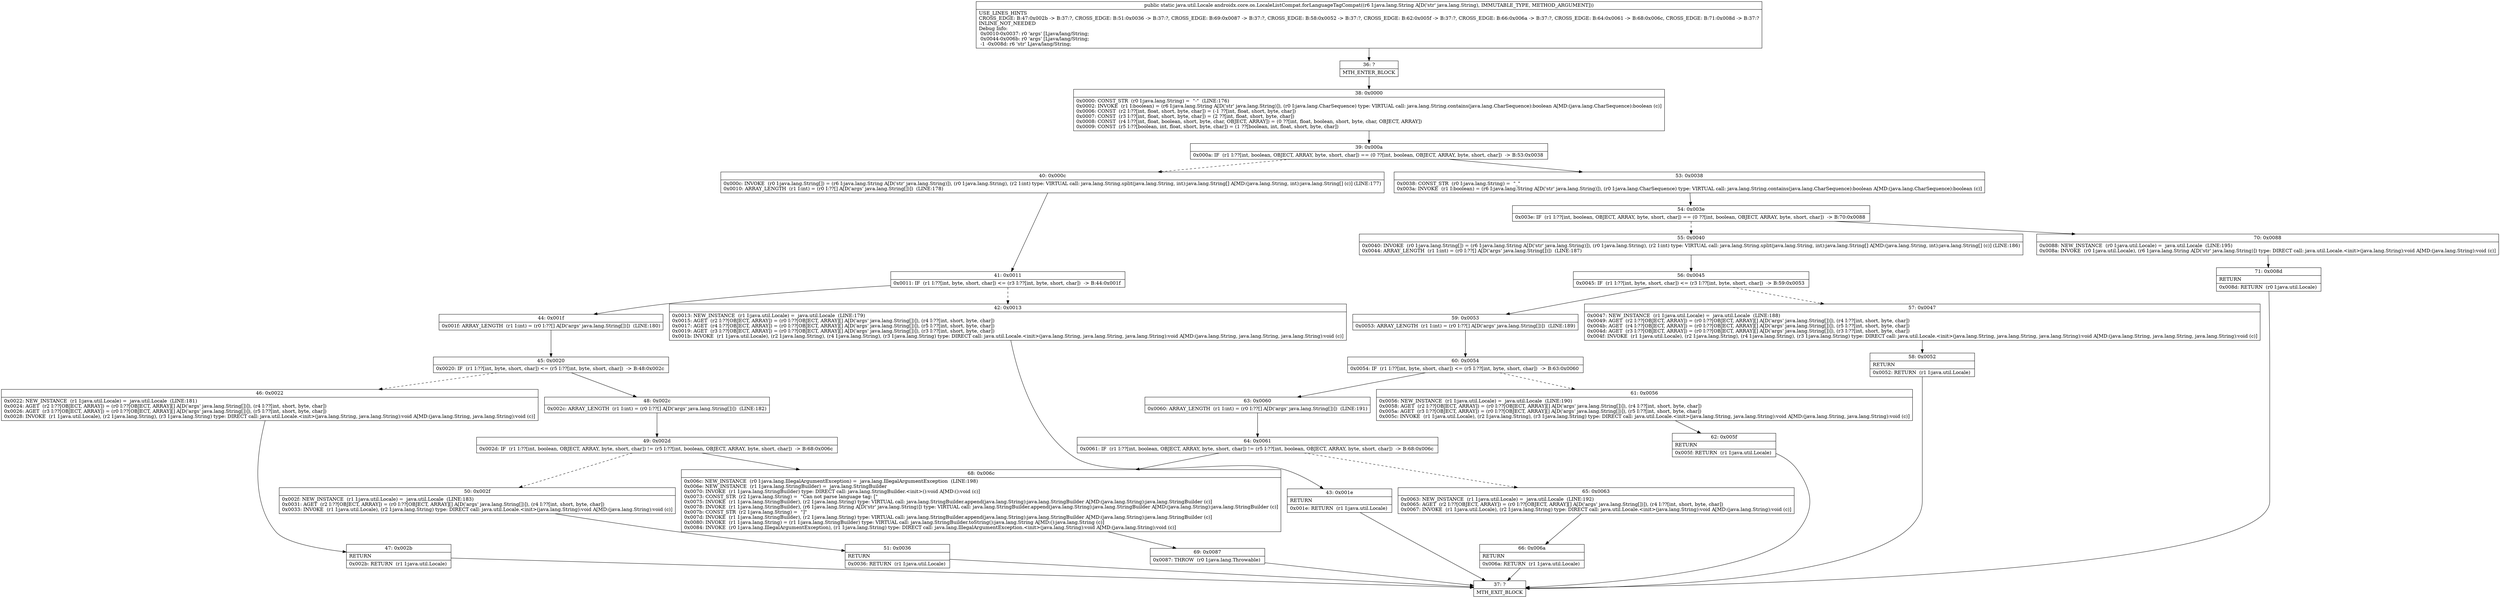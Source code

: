 digraph "CFG forandroidx.core.os.LocaleListCompat.forLanguageTagCompat(Ljava\/lang\/String;)Ljava\/util\/Locale;" {
Node_36 [shape=record,label="{36\:\ ?|MTH_ENTER_BLOCK\l}"];
Node_38 [shape=record,label="{38\:\ 0x0000|0x0000: CONST_STR  (r0 I:java.lang.String) =  \"\-\"  (LINE:176)\l0x0002: INVOKE  (r1 I:boolean) = (r6 I:java.lang.String A[D('str' java.lang.String)]), (r0 I:java.lang.CharSequence) type: VIRTUAL call: java.lang.String.contains(java.lang.CharSequence):boolean A[MD:(java.lang.CharSequence):boolean (c)]\l0x0006: CONST  (r2 I:??[int, float, short, byte, char]) = (\-1 ??[int, float, short, byte, char]) \l0x0007: CONST  (r3 I:??[int, float, short, byte, char]) = (2 ??[int, float, short, byte, char]) \l0x0008: CONST  (r4 I:??[int, float, boolean, short, byte, char, OBJECT, ARRAY]) = (0 ??[int, float, boolean, short, byte, char, OBJECT, ARRAY]) \l0x0009: CONST  (r5 I:??[boolean, int, float, short, byte, char]) = (1 ??[boolean, int, float, short, byte, char]) \l}"];
Node_39 [shape=record,label="{39\:\ 0x000a|0x000a: IF  (r1 I:??[int, boolean, OBJECT, ARRAY, byte, short, char]) == (0 ??[int, boolean, OBJECT, ARRAY, byte, short, char])  \-\> B:53:0x0038 \l}"];
Node_40 [shape=record,label="{40\:\ 0x000c|0x000c: INVOKE  (r0 I:java.lang.String[]) = (r6 I:java.lang.String A[D('str' java.lang.String)]), (r0 I:java.lang.String), (r2 I:int) type: VIRTUAL call: java.lang.String.split(java.lang.String, int):java.lang.String[] A[MD:(java.lang.String, int):java.lang.String[] (c)] (LINE:177)\l0x0010: ARRAY_LENGTH  (r1 I:int) = (r0 I:??[] A[D('args' java.lang.String[])])  (LINE:178)\l}"];
Node_41 [shape=record,label="{41\:\ 0x0011|0x0011: IF  (r1 I:??[int, byte, short, char]) \<= (r3 I:??[int, byte, short, char])  \-\> B:44:0x001f \l}"];
Node_42 [shape=record,label="{42\:\ 0x0013|0x0013: NEW_INSTANCE  (r1 I:java.util.Locale) =  java.util.Locale  (LINE:179)\l0x0015: AGET  (r2 I:??[OBJECT, ARRAY]) = (r0 I:??[OBJECT, ARRAY][] A[D('args' java.lang.String[])]), (r4 I:??[int, short, byte, char]) \l0x0017: AGET  (r4 I:??[OBJECT, ARRAY]) = (r0 I:??[OBJECT, ARRAY][] A[D('args' java.lang.String[])]), (r5 I:??[int, short, byte, char]) \l0x0019: AGET  (r3 I:??[OBJECT, ARRAY]) = (r0 I:??[OBJECT, ARRAY][] A[D('args' java.lang.String[])]), (r3 I:??[int, short, byte, char]) \l0x001b: INVOKE  (r1 I:java.util.Locale), (r2 I:java.lang.String), (r4 I:java.lang.String), (r3 I:java.lang.String) type: DIRECT call: java.util.Locale.\<init\>(java.lang.String, java.lang.String, java.lang.String):void A[MD:(java.lang.String, java.lang.String, java.lang.String):void (c)]\l}"];
Node_43 [shape=record,label="{43\:\ 0x001e|RETURN\l|0x001e: RETURN  (r1 I:java.util.Locale) \l}"];
Node_37 [shape=record,label="{37\:\ ?|MTH_EXIT_BLOCK\l}"];
Node_44 [shape=record,label="{44\:\ 0x001f|0x001f: ARRAY_LENGTH  (r1 I:int) = (r0 I:??[] A[D('args' java.lang.String[])])  (LINE:180)\l}"];
Node_45 [shape=record,label="{45\:\ 0x0020|0x0020: IF  (r1 I:??[int, byte, short, char]) \<= (r5 I:??[int, byte, short, char])  \-\> B:48:0x002c \l}"];
Node_46 [shape=record,label="{46\:\ 0x0022|0x0022: NEW_INSTANCE  (r1 I:java.util.Locale) =  java.util.Locale  (LINE:181)\l0x0024: AGET  (r2 I:??[OBJECT, ARRAY]) = (r0 I:??[OBJECT, ARRAY][] A[D('args' java.lang.String[])]), (r4 I:??[int, short, byte, char]) \l0x0026: AGET  (r3 I:??[OBJECT, ARRAY]) = (r0 I:??[OBJECT, ARRAY][] A[D('args' java.lang.String[])]), (r5 I:??[int, short, byte, char]) \l0x0028: INVOKE  (r1 I:java.util.Locale), (r2 I:java.lang.String), (r3 I:java.lang.String) type: DIRECT call: java.util.Locale.\<init\>(java.lang.String, java.lang.String):void A[MD:(java.lang.String, java.lang.String):void (c)]\l}"];
Node_47 [shape=record,label="{47\:\ 0x002b|RETURN\l|0x002b: RETURN  (r1 I:java.util.Locale) \l}"];
Node_48 [shape=record,label="{48\:\ 0x002c|0x002c: ARRAY_LENGTH  (r1 I:int) = (r0 I:??[] A[D('args' java.lang.String[])])  (LINE:182)\l}"];
Node_49 [shape=record,label="{49\:\ 0x002d|0x002d: IF  (r1 I:??[int, boolean, OBJECT, ARRAY, byte, short, char]) != (r5 I:??[int, boolean, OBJECT, ARRAY, byte, short, char])  \-\> B:68:0x006c \l}"];
Node_50 [shape=record,label="{50\:\ 0x002f|0x002f: NEW_INSTANCE  (r1 I:java.util.Locale) =  java.util.Locale  (LINE:183)\l0x0031: AGET  (r2 I:??[OBJECT, ARRAY]) = (r0 I:??[OBJECT, ARRAY][] A[D('args' java.lang.String[])]), (r4 I:??[int, short, byte, char]) \l0x0033: INVOKE  (r1 I:java.util.Locale), (r2 I:java.lang.String) type: DIRECT call: java.util.Locale.\<init\>(java.lang.String):void A[MD:(java.lang.String):void (c)]\l}"];
Node_51 [shape=record,label="{51\:\ 0x0036|RETURN\l|0x0036: RETURN  (r1 I:java.util.Locale) \l}"];
Node_68 [shape=record,label="{68\:\ 0x006c|0x006c: NEW_INSTANCE  (r0 I:java.lang.IllegalArgumentException) =  java.lang.IllegalArgumentException  (LINE:198)\l0x006e: NEW_INSTANCE  (r1 I:java.lang.StringBuilder) =  java.lang.StringBuilder \l0x0070: INVOKE  (r1 I:java.lang.StringBuilder) type: DIRECT call: java.lang.StringBuilder.\<init\>():void A[MD:():void (c)]\l0x0073: CONST_STR  (r2 I:java.lang.String) =  \"Can not parse language tag: [\" \l0x0075: INVOKE  (r1 I:java.lang.StringBuilder), (r2 I:java.lang.String) type: VIRTUAL call: java.lang.StringBuilder.append(java.lang.String):java.lang.StringBuilder A[MD:(java.lang.String):java.lang.StringBuilder (c)]\l0x0078: INVOKE  (r1 I:java.lang.StringBuilder), (r6 I:java.lang.String A[D('str' java.lang.String)]) type: VIRTUAL call: java.lang.StringBuilder.append(java.lang.String):java.lang.StringBuilder A[MD:(java.lang.String):java.lang.StringBuilder (c)]\l0x007b: CONST_STR  (r2 I:java.lang.String) =  \"]\" \l0x007d: INVOKE  (r1 I:java.lang.StringBuilder), (r2 I:java.lang.String) type: VIRTUAL call: java.lang.StringBuilder.append(java.lang.String):java.lang.StringBuilder A[MD:(java.lang.String):java.lang.StringBuilder (c)]\l0x0080: INVOKE  (r1 I:java.lang.String) = (r1 I:java.lang.StringBuilder) type: VIRTUAL call: java.lang.StringBuilder.toString():java.lang.String A[MD:():java.lang.String (c)]\l0x0084: INVOKE  (r0 I:java.lang.IllegalArgumentException), (r1 I:java.lang.String) type: DIRECT call: java.lang.IllegalArgumentException.\<init\>(java.lang.String):void A[MD:(java.lang.String):void (c)]\l}"];
Node_69 [shape=record,label="{69\:\ 0x0087|0x0087: THROW  (r0 I:java.lang.Throwable) \l}"];
Node_53 [shape=record,label="{53\:\ 0x0038|0x0038: CONST_STR  (r0 I:java.lang.String) =  \"_\" \l0x003a: INVOKE  (r1 I:boolean) = (r6 I:java.lang.String A[D('str' java.lang.String)]), (r0 I:java.lang.CharSequence) type: VIRTUAL call: java.lang.String.contains(java.lang.CharSequence):boolean A[MD:(java.lang.CharSequence):boolean (c)]\l}"];
Node_54 [shape=record,label="{54\:\ 0x003e|0x003e: IF  (r1 I:??[int, boolean, OBJECT, ARRAY, byte, short, char]) == (0 ??[int, boolean, OBJECT, ARRAY, byte, short, char])  \-\> B:70:0x0088 \l}"];
Node_55 [shape=record,label="{55\:\ 0x0040|0x0040: INVOKE  (r0 I:java.lang.String[]) = (r6 I:java.lang.String A[D('str' java.lang.String)]), (r0 I:java.lang.String), (r2 I:int) type: VIRTUAL call: java.lang.String.split(java.lang.String, int):java.lang.String[] A[MD:(java.lang.String, int):java.lang.String[] (c)] (LINE:186)\l0x0044: ARRAY_LENGTH  (r1 I:int) = (r0 I:??[] A[D('args' java.lang.String[])])  (LINE:187)\l}"];
Node_56 [shape=record,label="{56\:\ 0x0045|0x0045: IF  (r1 I:??[int, byte, short, char]) \<= (r3 I:??[int, byte, short, char])  \-\> B:59:0x0053 \l}"];
Node_57 [shape=record,label="{57\:\ 0x0047|0x0047: NEW_INSTANCE  (r1 I:java.util.Locale) =  java.util.Locale  (LINE:188)\l0x0049: AGET  (r2 I:??[OBJECT, ARRAY]) = (r0 I:??[OBJECT, ARRAY][] A[D('args' java.lang.String[])]), (r4 I:??[int, short, byte, char]) \l0x004b: AGET  (r4 I:??[OBJECT, ARRAY]) = (r0 I:??[OBJECT, ARRAY][] A[D('args' java.lang.String[])]), (r5 I:??[int, short, byte, char]) \l0x004d: AGET  (r3 I:??[OBJECT, ARRAY]) = (r0 I:??[OBJECT, ARRAY][] A[D('args' java.lang.String[])]), (r3 I:??[int, short, byte, char]) \l0x004f: INVOKE  (r1 I:java.util.Locale), (r2 I:java.lang.String), (r4 I:java.lang.String), (r3 I:java.lang.String) type: DIRECT call: java.util.Locale.\<init\>(java.lang.String, java.lang.String, java.lang.String):void A[MD:(java.lang.String, java.lang.String, java.lang.String):void (c)]\l}"];
Node_58 [shape=record,label="{58\:\ 0x0052|RETURN\l|0x0052: RETURN  (r1 I:java.util.Locale) \l}"];
Node_59 [shape=record,label="{59\:\ 0x0053|0x0053: ARRAY_LENGTH  (r1 I:int) = (r0 I:??[] A[D('args' java.lang.String[])])  (LINE:189)\l}"];
Node_60 [shape=record,label="{60\:\ 0x0054|0x0054: IF  (r1 I:??[int, byte, short, char]) \<= (r5 I:??[int, byte, short, char])  \-\> B:63:0x0060 \l}"];
Node_61 [shape=record,label="{61\:\ 0x0056|0x0056: NEW_INSTANCE  (r1 I:java.util.Locale) =  java.util.Locale  (LINE:190)\l0x0058: AGET  (r2 I:??[OBJECT, ARRAY]) = (r0 I:??[OBJECT, ARRAY][] A[D('args' java.lang.String[])]), (r4 I:??[int, short, byte, char]) \l0x005a: AGET  (r3 I:??[OBJECT, ARRAY]) = (r0 I:??[OBJECT, ARRAY][] A[D('args' java.lang.String[])]), (r5 I:??[int, short, byte, char]) \l0x005c: INVOKE  (r1 I:java.util.Locale), (r2 I:java.lang.String), (r3 I:java.lang.String) type: DIRECT call: java.util.Locale.\<init\>(java.lang.String, java.lang.String):void A[MD:(java.lang.String, java.lang.String):void (c)]\l}"];
Node_62 [shape=record,label="{62\:\ 0x005f|RETURN\l|0x005f: RETURN  (r1 I:java.util.Locale) \l}"];
Node_63 [shape=record,label="{63\:\ 0x0060|0x0060: ARRAY_LENGTH  (r1 I:int) = (r0 I:??[] A[D('args' java.lang.String[])])  (LINE:191)\l}"];
Node_64 [shape=record,label="{64\:\ 0x0061|0x0061: IF  (r1 I:??[int, boolean, OBJECT, ARRAY, byte, short, char]) != (r5 I:??[int, boolean, OBJECT, ARRAY, byte, short, char])  \-\> B:68:0x006c \l}"];
Node_65 [shape=record,label="{65\:\ 0x0063|0x0063: NEW_INSTANCE  (r1 I:java.util.Locale) =  java.util.Locale  (LINE:192)\l0x0065: AGET  (r2 I:??[OBJECT, ARRAY]) = (r0 I:??[OBJECT, ARRAY][] A[D('args' java.lang.String[])]), (r4 I:??[int, short, byte, char]) \l0x0067: INVOKE  (r1 I:java.util.Locale), (r2 I:java.lang.String) type: DIRECT call: java.util.Locale.\<init\>(java.lang.String):void A[MD:(java.lang.String):void (c)]\l}"];
Node_66 [shape=record,label="{66\:\ 0x006a|RETURN\l|0x006a: RETURN  (r1 I:java.util.Locale) \l}"];
Node_70 [shape=record,label="{70\:\ 0x0088|0x0088: NEW_INSTANCE  (r0 I:java.util.Locale) =  java.util.Locale  (LINE:195)\l0x008a: INVOKE  (r0 I:java.util.Locale), (r6 I:java.lang.String A[D('str' java.lang.String)]) type: DIRECT call: java.util.Locale.\<init\>(java.lang.String):void A[MD:(java.lang.String):void (c)]\l}"];
Node_71 [shape=record,label="{71\:\ 0x008d|RETURN\l|0x008d: RETURN  (r0 I:java.util.Locale) \l}"];
MethodNode[shape=record,label="{public static java.util.Locale androidx.core.os.LocaleListCompat.forLanguageTagCompat((r6 I:java.lang.String A[D('str' java.lang.String), IMMUTABLE_TYPE, METHOD_ARGUMENT]))  | USE_LINES_HINTS\lCROSS_EDGE: B:47:0x002b \-\> B:37:?, CROSS_EDGE: B:51:0x0036 \-\> B:37:?, CROSS_EDGE: B:69:0x0087 \-\> B:37:?, CROSS_EDGE: B:58:0x0052 \-\> B:37:?, CROSS_EDGE: B:62:0x005f \-\> B:37:?, CROSS_EDGE: B:66:0x006a \-\> B:37:?, CROSS_EDGE: B:64:0x0061 \-\> B:68:0x006c, CROSS_EDGE: B:71:0x008d \-\> B:37:?\lINLINE_NOT_NEEDED\lDebug Info:\l  0x0010\-0x0037: r0 'args' [Ljava\/lang\/String;\l  0x0044\-0x006b: r0 'args' [Ljava\/lang\/String;\l  \-1 \-0x008d: r6 'str' Ljava\/lang\/String;\l}"];
MethodNode -> Node_36;Node_36 -> Node_38;
Node_38 -> Node_39;
Node_39 -> Node_40[style=dashed];
Node_39 -> Node_53;
Node_40 -> Node_41;
Node_41 -> Node_42[style=dashed];
Node_41 -> Node_44;
Node_42 -> Node_43;
Node_43 -> Node_37;
Node_44 -> Node_45;
Node_45 -> Node_46[style=dashed];
Node_45 -> Node_48;
Node_46 -> Node_47;
Node_47 -> Node_37;
Node_48 -> Node_49;
Node_49 -> Node_50[style=dashed];
Node_49 -> Node_68;
Node_50 -> Node_51;
Node_51 -> Node_37;
Node_68 -> Node_69;
Node_69 -> Node_37;
Node_53 -> Node_54;
Node_54 -> Node_55[style=dashed];
Node_54 -> Node_70;
Node_55 -> Node_56;
Node_56 -> Node_57[style=dashed];
Node_56 -> Node_59;
Node_57 -> Node_58;
Node_58 -> Node_37;
Node_59 -> Node_60;
Node_60 -> Node_61[style=dashed];
Node_60 -> Node_63;
Node_61 -> Node_62;
Node_62 -> Node_37;
Node_63 -> Node_64;
Node_64 -> Node_65[style=dashed];
Node_64 -> Node_68;
Node_65 -> Node_66;
Node_66 -> Node_37;
Node_70 -> Node_71;
Node_71 -> Node_37;
}


